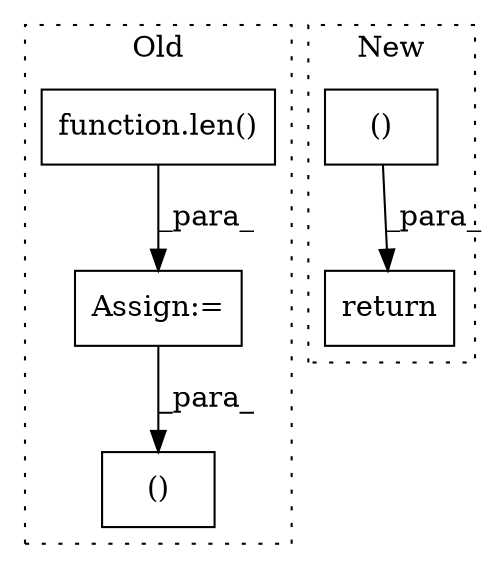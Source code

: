 digraph G {
subgraph cluster0 {
1 [label="function.len()" a="75" s="19031,19057" l="4,1" shape="box"];
4 [label="()" a="54" s="19652" l="20" shape="box"];
5 [label="Assign:=" a="68" s="18988" l="3" shape="box"];
label = "Old";
style="dotted";
}
subgraph cluster1 {
2 [label="()" a="54" s="18486" l="15" shape="box"];
3 [label="return" a="93" s="18475" l="7" shape="box"];
label = "New";
style="dotted";
}
1 -> 5 [label="_para_"];
2 -> 3 [label="_para_"];
5 -> 4 [label="_para_"];
}